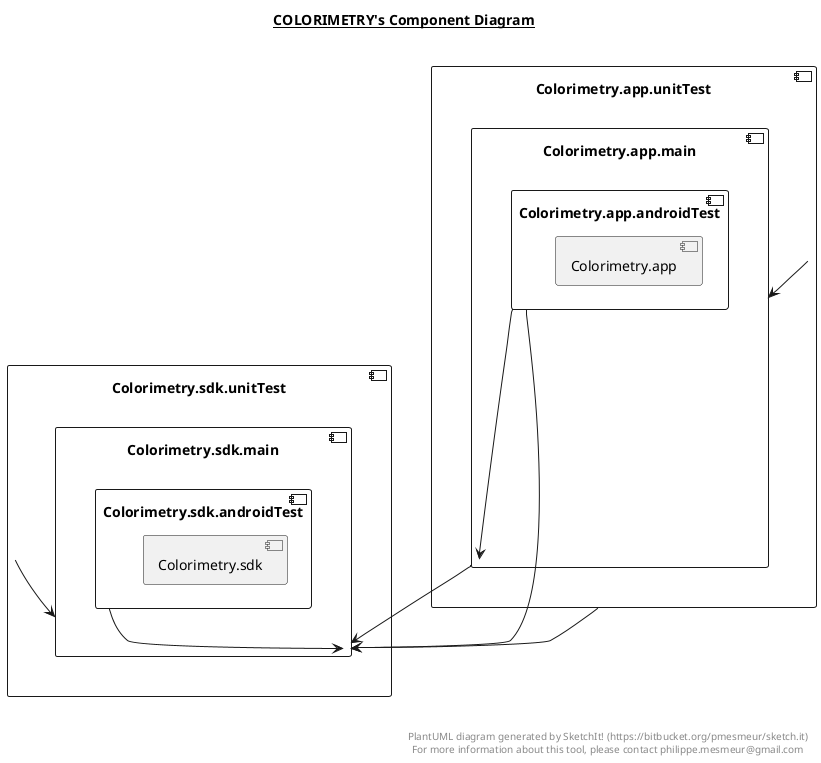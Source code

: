 @startuml

title __COLORIMETRY's Component Diagram__\n

  component "Colorimetry.sdk.unitTest" {
        [Colorimetry.sdk.main]
    component "Colorimetry.sdk.main" {
          [Colorimetry.sdk.androidTest]
      component "Colorimetry.sdk.androidTest" {
            [Colorimetry.sdk]
      }


    }


  }


  component "Colorimetry.app.unitTest" {
        [Colorimetry.app.main]
    component "Colorimetry.app.main" {
          [Colorimetry.app.androidTest]
      component "Colorimetry.app.androidTest" {
            [Colorimetry.app]
      }


    }


  }


  [Colorimetry.app.androidTest] --> [Colorimetry.app.main]
  [Colorimetry.app.androidTest] --> [Colorimetry.sdk.main]
  [Colorimetry.app.main] --> [Colorimetry.sdk.main]
  [Colorimetry.app.unitTest] --> [Colorimetry.app.main]
  [Colorimetry.app.unitTest] --> [Colorimetry.sdk.main]
  [Colorimetry.sdk.androidTest] --> [Colorimetry.sdk.main]
  [Colorimetry.sdk.unitTest] --> [Colorimetry.sdk.main]


right footer


PlantUML diagram generated by SketchIt! (https://bitbucket.org/pmesmeur/sketch.it)
For more information about this tool, please contact philippe.mesmeur@gmail.com
endfooter

@enduml
